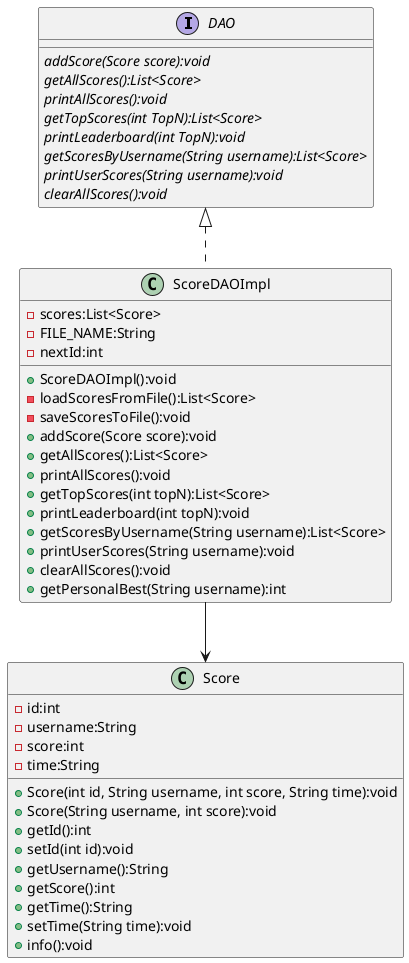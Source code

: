 @startuml
'https://plantuml.com/class-diagram
interface DAO{
    {abstract}addScore(Score score):void
    {abstract}getAllScores():List<Score>
    {abstract}printAllScores():void
    {abstract}getTopScores(int TopN):List<Score>
    {abstract}printLeaderboard(int TopN):void
    {abstract}getScoresByUsername(String username):List<Score>
    {abstract}printUserScores(String username):void
    {abstract}clearAllScores():void
}

class ScoreDAOImpl{
    - scores:List<Score>
    - FILE_NAME:String
    - nextId:int
    + ScoreDAOImpl():void
    - loadScoresFromFile():List<Score>
    - saveScoresToFile():void
    + addScore(Score score):void
    + getAllScores():List<Score>
    + printAllScores():void
    + getTopScores(int topN):List<Score>
    + printLeaderboard(int topN):void
    + getScoresByUsername(String username):List<Score>
    + printUserScores(String username):void
    + clearAllScores():void
    + getPersonalBest(String username):int
}

class Score{
    - id:int
    - username:String
    - score:int
    - time:String
    + Score(int id, String username, int score, String time):void
    + Score(String username, int score):void
    + getId():int
    + setId(int id):void
    + getUsername():String
    + getScore():int
    + getTime():String
    + setTime(String time):void
    + info():void
}

DAO <|.. ScoreDAOImpl
ScoreDAOImpl --> Score
@enduml